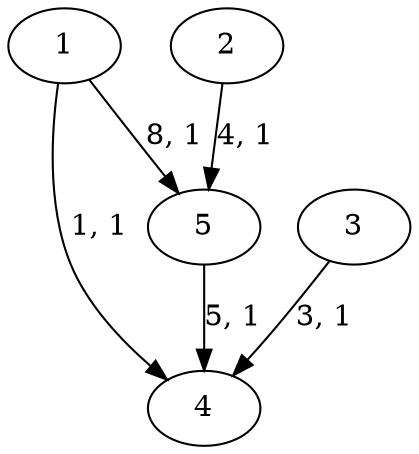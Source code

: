 digraph {
	1
	2
	3
	4
	5
	1 -> 4 [label="1, 1"]
	3 -> 4 [label="3, 1"]
	2 -> 5 [label="4, 1"]
	5 -> 4 [label="5, 1"]
	1 -> 5 [label="8, 1"]
}
